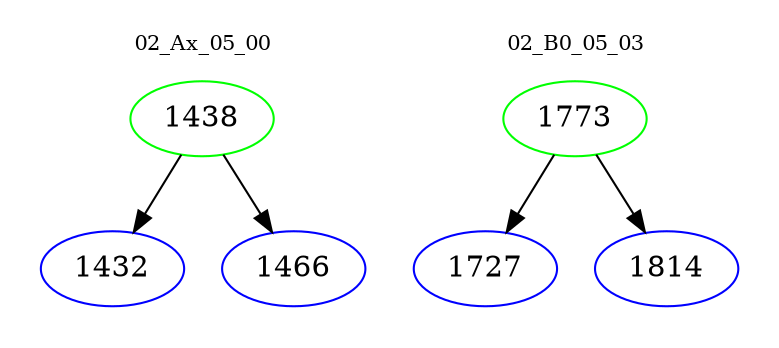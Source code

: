 digraph{
subgraph cluster_0 {
color = white
label = "02_Ax_05_00";
fontsize=10;
T0_1438 [label="1438", color="green"]
T0_1438 -> T0_1432 [color="black"]
T0_1432 [label="1432", color="blue"]
T0_1438 -> T0_1466 [color="black"]
T0_1466 [label="1466", color="blue"]
}
subgraph cluster_1 {
color = white
label = "02_B0_05_03";
fontsize=10;
T1_1773 [label="1773", color="green"]
T1_1773 -> T1_1727 [color="black"]
T1_1727 [label="1727", color="blue"]
T1_1773 -> T1_1814 [color="black"]
T1_1814 [label="1814", color="blue"]
}
}
